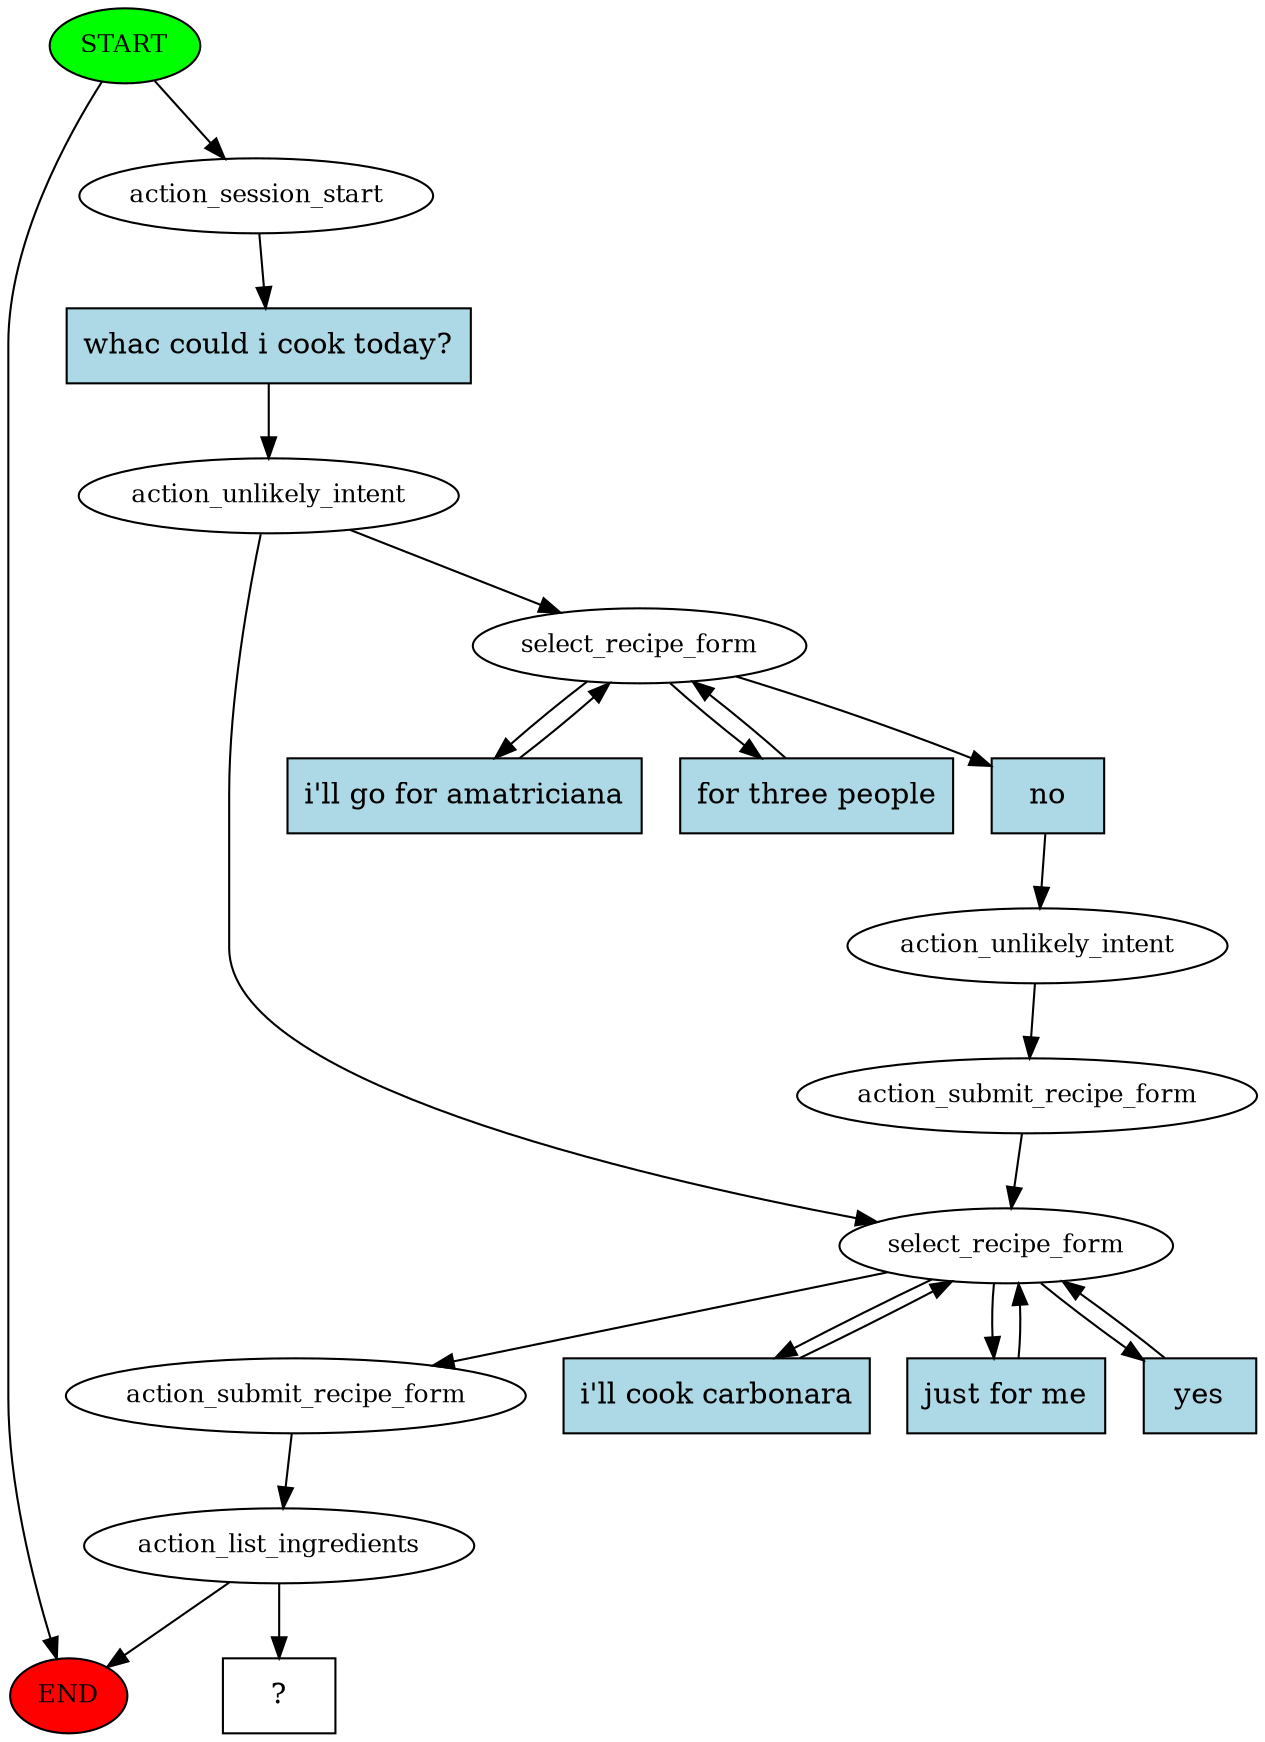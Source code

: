 digraph  {
0 [class="start active", fillcolor=green, fontsize=12, label=START, style=filled];
"-1" [class=end, fillcolor=red, fontsize=12, label=END, style=filled];
1 [class=active, fontsize=12, label=action_session_start];
2 [class=active, fontsize=12, label=action_unlikely_intent];
3 [class=active, fontsize=12, label=select_recipe_form];
7 [class=active, fontsize=12, label=action_submit_recipe_form];
8 [class=active, fontsize=12, label=action_list_ingredients];
11 [class=active, fontsize=12, label=select_recipe_form];
14 [class=active, fontsize=12, label=action_unlikely_intent];
15 [class=active, fontsize=12, label=action_submit_recipe_form];
22 [class="intent dashed active", label="  ?  ", shape=rect];
23 [class="intent active", fillcolor=lightblue, label="whac could i cook today?", shape=rect, style=filled];
24 [class="intent active", fillcolor=lightblue, label="i'll cook carbonara", shape=rect, style=filled];
25 [class="intent active", fillcolor=lightblue, label="just for me", shape=rect, style=filled];
26 [class="intent active", fillcolor=lightblue, label=yes, shape=rect, style=filled];
27 [class="intent active", fillcolor=lightblue, label="i'll go for amatriciana", shape=rect, style=filled];
28 [class="intent active", fillcolor=lightblue, label="for three people", shape=rect, style=filled];
29 [class="intent active", fillcolor=lightblue, label=no, shape=rect, style=filled];
0 -> "-1"  [class="", key=NONE, label=""];
0 -> 1  [class=active, key=NONE, label=""];
1 -> 23  [class=active, key=0];
2 -> 3  [class="", key=NONE, label=""];
2 -> 11  [class=active, key=NONE, label=""];
3 -> 7  [class=active, key=NONE, label=""];
3 -> 24  [class=active, key=0];
3 -> 25  [class=active, key=0];
3 -> 26  [class=active, key=0];
7 -> 8  [class=active, key=NONE, label=""];
8 -> "-1"  [class="", key=NONE, label=""];
8 -> 22  [class=active, key=NONE, label=""];
11 -> 27  [class=active, key=0];
11 -> 28  [class=active, key=0];
11 -> 29  [class=active, key=0];
14 -> 15  [class=active, key=NONE, label=""];
15 -> 3  [class=active, key=NONE, label=""];
23 -> 2  [class=active, key=0];
24 -> 3  [class=active, key=0];
25 -> 3  [class=active, key=0];
26 -> 3  [class=active, key=0];
27 -> 11  [class=active, key=0];
28 -> 11  [class=active, key=0];
29 -> 14  [class=active, key=0];
}
